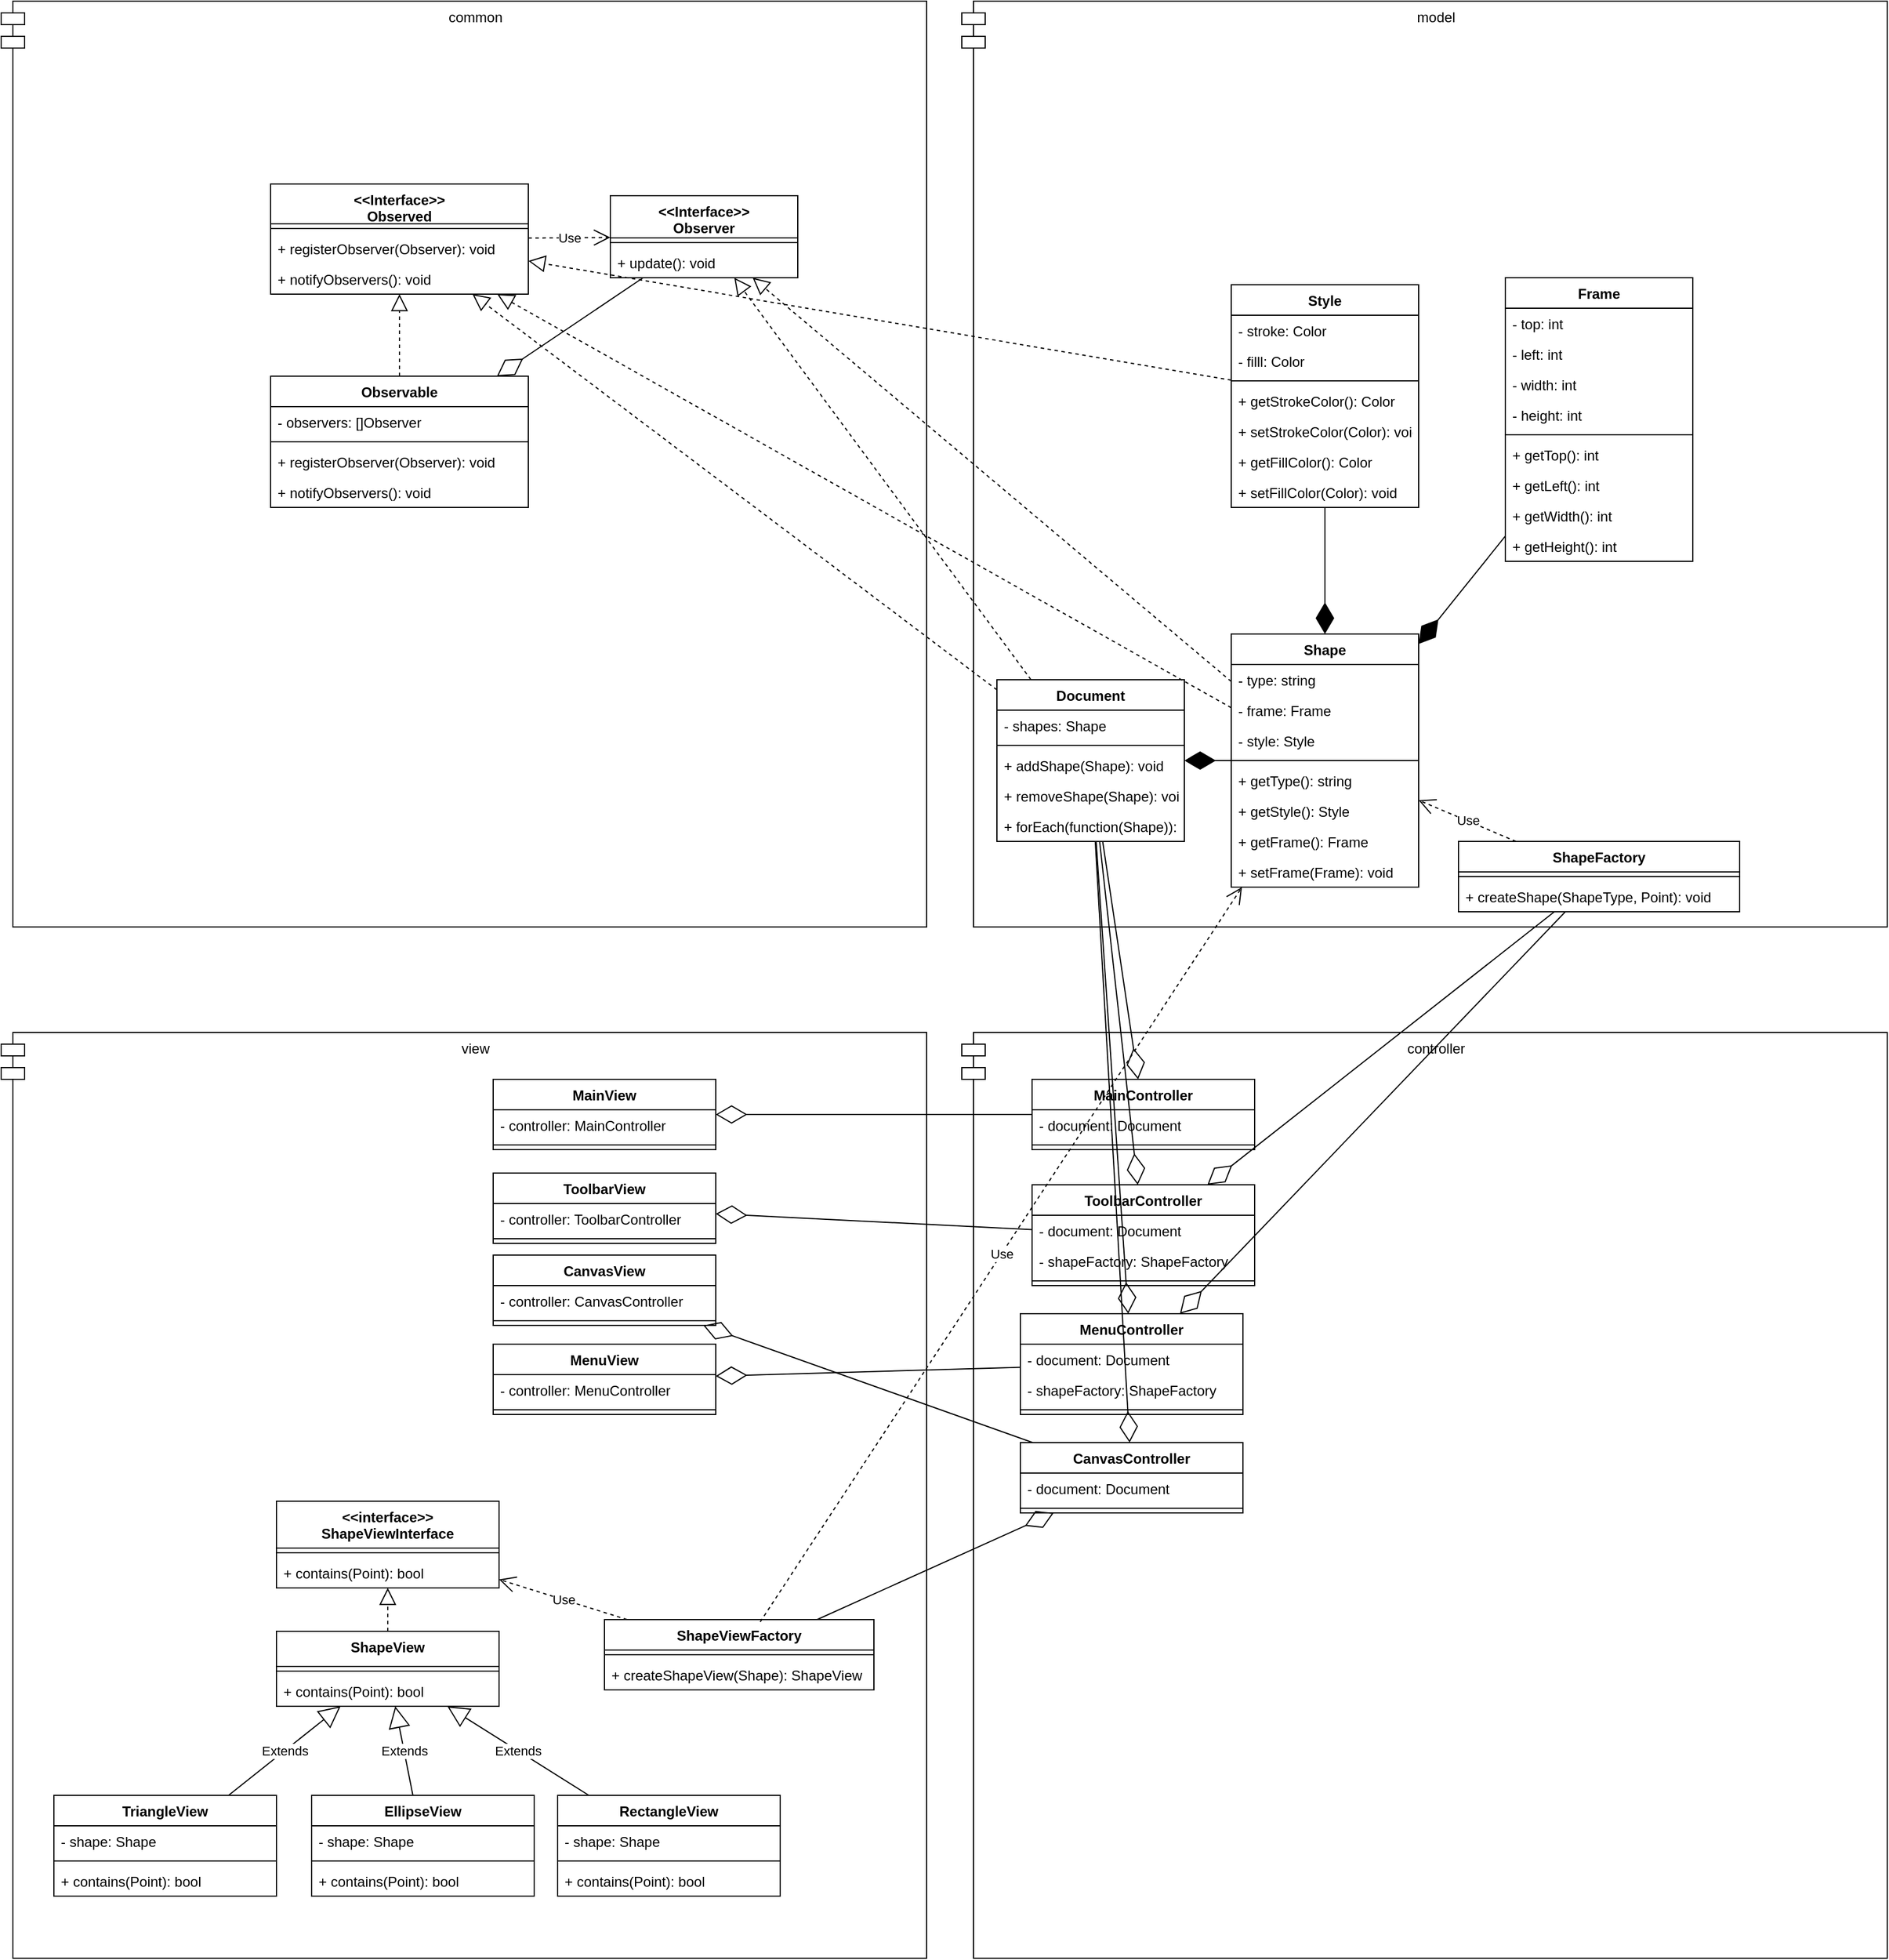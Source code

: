 <mxfile version="16.5.1" type="device"><diagram id="O7-wovjQf9xKfZ2AA1Rp" name="Страница 1"><mxGraphModel dx="3004" dy="878" grid="1" gridSize="10" guides="1" tooltips="1" connect="1" arrows="1" fold="1" page="1" pageScale="1" pageWidth="827" pageHeight="1169" math="0" shadow="0"><root><mxCell id="0"/><mxCell id="1" parent="0"/><mxCell id="0BSY4n6tcvAwz7LudE-v-22" value="model" style="shape=module;align=left;spacingLeft=20;align=center;verticalAlign=top;" parent="1" vertex="1"><mxGeometry x="-50" y="280" width="790" height="790" as="geometry"/></mxCell><mxCell id="fZl8QLLIMevxr5kfP0Hf-1" value="controller" style="shape=module;align=left;spacingLeft=20;align=center;verticalAlign=top;" parent="1" vertex="1"><mxGeometry x="-50" y="1160" width="790" height="790" as="geometry"/></mxCell><mxCell id="fZl8QLLIMevxr5kfP0Hf-2" value="view&#10;" style="shape=module;align=left;spacingLeft=20;align=center;verticalAlign=top;" parent="1" vertex="1"><mxGeometry x="-870" y="1160" width="790" height="790" as="geometry"/></mxCell><mxCell id="0BSY4n6tcvAwz7LudE-v-39" value="common" style="shape=module;align=left;spacingLeft=20;align=center;verticalAlign=top;" parent="1" vertex="1"><mxGeometry x="-870" y="280" width="790" height="790" as="geometry"/></mxCell><mxCell id="0BSY4n6tcvAwz7LudE-v-1" value="Document" style="swimlane;fontStyle=1;align=center;verticalAlign=top;childLayout=stackLayout;horizontal=1;startSize=26;horizontalStack=0;resizeParent=1;resizeParentMax=0;resizeLast=0;collapsible=1;marginBottom=0;" parent="1" vertex="1"><mxGeometry x="-20" y="859" width="160" height="138" as="geometry"><mxRectangle x="50" y="340" width="90" height="26" as="alternateBounds"/></mxGeometry></mxCell><mxCell id="0BSY4n6tcvAwz7LudE-v-2" value="- shapes: Shape" style="text;strokeColor=none;fillColor=none;align=left;verticalAlign=top;spacingLeft=4;spacingRight=4;overflow=hidden;rotatable=0;points=[[0,0.5],[1,0.5]];portConstraint=eastwest;" parent="0BSY4n6tcvAwz7LudE-v-1" vertex="1"><mxGeometry y="26" width="160" height="26" as="geometry"/></mxCell><mxCell id="0BSY4n6tcvAwz7LudE-v-3" value="" style="line;strokeWidth=1;fillColor=none;align=left;verticalAlign=middle;spacingTop=-1;spacingLeft=3;spacingRight=3;rotatable=0;labelPosition=right;points=[];portConstraint=eastwest;" parent="0BSY4n6tcvAwz7LudE-v-1" vertex="1"><mxGeometry y="52" width="160" height="8" as="geometry"/></mxCell><mxCell id="0BSY4n6tcvAwz7LudE-v-21" value="+ addShape(Shape): void" style="text;strokeColor=none;fillColor=none;align=left;verticalAlign=top;spacingLeft=4;spacingRight=4;overflow=hidden;rotatable=0;points=[[0,0.5],[1,0.5]];portConstraint=eastwest;" parent="0BSY4n6tcvAwz7LudE-v-1" vertex="1"><mxGeometry y="60" width="160" height="26" as="geometry"/></mxCell><mxCell id="0BSY4n6tcvAwz7LudE-v-38" value="+ removeShape(Shape): void" style="text;strokeColor=none;fillColor=none;align=left;verticalAlign=top;spacingLeft=4;spacingRight=4;overflow=hidden;rotatable=0;points=[[0,0.5],[1,0.5]];portConstraint=eastwest;" parent="0BSY4n6tcvAwz7LudE-v-1" vertex="1"><mxGeometry y="86" width="160" height="26" as="geometry"/></mxCell><mxCell id="0BSY4n6tcvAwz7LudE-v-4" value="+ forEach(function(Shape)): void" style="text;strokeColor=none;fillColor=none;align=left;verticalAlign=top;spacingLeft=4;spacingRight=4;overflow=hidden;rotatable=0;points=[[0,0.5],[1,0.5]];portConstraint=eastwest;" parent="0BSY4n6tcvAwz7LudE-v-1" vertex="1"><mxGeometry y="112" width="160" height="26" as="geometry"/></mxCell><mxCell id="0BSY4n6tcvAwz7LudE-v-5" value="Shape" style="swimlane;fontStyle=1;align=center;verticalAlign=top;childLayout=stackLayout;horizontal=1;startSize=26;horizontalStack=0;resizeParent=1;resizeParentMax=0;resizeLast=0;collapsible=1;marginBottom=0;" parent="1" vertex="1"><mxGeometry x="180" y="820" width="160" height="216" as="geometry"><mxRectangle x="50" y="530" width="70" height="26" as="alternateBounds"/></mxGeometry></mxCell><mxCell id="0BSY4n6tcvAwz7LudE-v-6" value="- type: string" style="text;strokeColor=none;fillColor=none;align=left;verticalAlign=top;spacingLeft=4;spacingRight=4;overflow=hidden;rotatable=0;points=[[0,0.5],[1,0.5]];portConstraint=eastwest;" parent="0BSY4n6tcvAwz7LudE-v-5" vertex="1"><mxGeometry y="26" width="160" height="26" as="geometry"/></mxCell><mxCell id="0BSY4n6tcvAwz7LudE-v-23" value="- frame: Frame" style="text;strokeColor=none;fillColor=none;align=left;verticalAlign=top;spacingLeft=4;spacingRight=4;overflow=hidden;rotatable=0;points=[[0,0.5],[1,0.5]];portConstraint=eastwest;" parent="0BSY4n6tcvAwz7LudE-v-5" vertex="1"><mxGeometry y="52" width="160" height="26" as="geometry"/></mxCell><mxCell id="0BSY4n6tcvAwz7LudE-v-24" value="- style: Style" style="text;strokeColor=none;fillColor=none;align=left;verticalAlign=top;spacingLeft=4;spacingRight=4;overflow=hidden;rotatable=0;points=[[0,0.5],[1,0.5]];portConstraint=eastwest;" parent="0BSY4n6tcvAwz7LudE-v-5" vertex="1"><mxGeometry y="78" width="160" height="26" as="geometry"/></mxCell><mxCell id="0BSY4n6tcvAwz7LudE-v-7" value="" style="line;strokeWidth=1;fillColor=none;align=left;verticalAlign=middle;spacingTop=-1;spacingLeft=3;spacingRight=3;rotatable=0;labelPosition=right;points=[];portConstraint=eastwest;" parent="0BSY4n6tcvAwz7LudE-v-5" vertex="1"><mxGeometry y="104" width="160" height="8" as="geometry"/></mxCell><mxCell id="0BSY4n6tcvAwz7LudE-v-27" value="+ getType(): string" style="text;strokeColor=none;fillColor=none;align=left;verticalAlign=top;spacingLeft=4;spacingRight=4;overflow=hidden;rotatable=0;points=[[0,0.5],[1,0.5]];portConstraint=eastwest;" parent="0BSY4n6tcvAwz7LudE-v-5" vertex="1"><mxGeometry y="112" width="160" height="26" as="geometry"/></mxCell><mxCell id="0BSY4n6tcvAwz7LudE-v-25" value="+ getStyle(): Style" style="text;strokeColor=none;fillColor=none;align=left;verticalAlign=top;spacingLeft=4;spacingRight=4;overflow=hidden;rotatable=0;points=[[0,0.5],[1,0.5]];portConstraint=eastwest;" parent="0BSY4n6tcvAwz7LudE-v-5" vertex="1"><mxGeometry y="138" width="160" height="26" as="geometry"/></mxCell><mxCell id="0BSY4n6tcvAwz7LudE-v-26" value="+ getFrame(): Frame" style="text;strokeColor=none;fillColor=none;align=left;verticalAlign=top;spacingLeft=4;spacingRight=4;overflow=hidden;rotatable=0;points=[[0,0.5],[1,0.5]];portConstraint=eastwest;" parent="0BSY4n6tcvAwz7LudE-v-5" vertex="1"><mxGeometry y="164" width="160" height="26" as="geometry"/></mxCell><mxCell id="0BSY4n6tcvAwz7LudE-v-8" value="+ setFrame(Frame): void" style="text;strokeColor=none;fillColor=none;align=left;verticalAlign=top;spacingLeft=4;spacingRight=4;overflow=hidden;rotatable=0;points=[[0,0.5],[1,0.5]];portConstraint=eastwest;" parent="0BSY4n6tcvAwz7LudE-v-5" vertex="1"><mxGeometry y="190" width="160" height="26" as="geometry"/></mxCell><mxCell id="0BSY4n6tcvAwz7LudE-v-9" value="Frame" style="swimlane;fontStyle=1;align=center;verticalAlign=top;childLayout=stackLayout;horizontal=1;startSize=26;horizontalStack=0;resizeParent=1;resizeParentMax=0;resizeLast=0;collapsible=1;marginBottom=0;" parent="1" vertex="1"><mxGeometry x="414" y="516" width="160" height="242" as="geometry"><mxRectangle x="50" y="810" width="70" height="26" as="alternateBounds"/></mxGeometry></mxCell><mxCell id="0BSY4n6tcvAwz7LudE-v-35" value="- top: int" style="text;strokeColor=none;fillColor=none;align=left;verticalAlign=top;spacingLeft=4;spacingRight=4;overflow=hidden;rotatable=0;points=[[0,0.5],[1,0.5]];portConstraint=eastwest;" parent="0BSY4n6tcvAwz7LudE-v-9" vertex="1"><mxGeometry y="26" width="160" height="26" as="geometry"/></mxCell><mxCell id="0BSY4n6tcvAwz7LudE-v-37" value="- left: int" style="text;strokeColor=none;fillColor=none;align=left;verticalAlign=top;spacingLeft=4;spacingRight=4;overflow=hidden;rotatable=0;points=[[0,0.5],[1,0.5]];portConstraint=eastwest;" parent="0BSY4n6tcvAwz7LudE-v-9" vertex="1"><mxGeometry y="52" width="160" height="26" as="geometry"/></mxCell><mxCell id="0BSY4n6tcvAwz7LudE-v-36" value="- width: int" style="text;strokeColor=none;fillColor=none;align=left;verticalAlign=top;spacingLeft=4;spacingRight=4;overflow=hidden;rotatable=0;points=[[0,0.5],[1,0.5]];portConstraint=eastwest;" parent="0BSY4n6tcvAwz7LudE-v-9" vertex="1"><mxGeometry y="78" width="160" height="26" as="geometry"/></mxCell><mxCell id="0BSY4n6tcvAwz7LudE-v-10" value="- height: int" style="text;strokeColor=none;fillColor=none;align=left;verticalAlign=top;spacingLeft=4;spacingRight=4;overflow=hidden;rotatable=0;points=[[0,0.5],[1,0.5]];portConstraint=eastwest;" parent="0BSY4n6tcvAwz7LudE-v-9" vertex="1"><mxGeometry y="104" width="160" height="26" as="geometry"/></mxCell><mxCell id="0BSY4n6tcvAwz7LudE-v-11" value="" style="line;strokeWidth=1;fillColor=none;align=left;verticalAlign=middle;spacingTop=-1;spacingLeft=3;spacingRight=3;rotatable=0;labelPosition=right;points=[];portConstraint=eastwest;" parent="0BSY4n6tcvAwz7LudE-v-9" vertex="1"><mxGeometry y="130" width="160" height="8" as="geometry"/></mxCell><mxCell id="0BSY4n6tcvAwz7LudE-v-12" value="+ getTop(): int" style="text;strokeColor=none;fillColor=none;align=left;verticalAlign=top;spacingLeft=4;spacingRight=4;overflow=hidden;rotatable=0;points=[[0,0.5],[1,0.5]];portConstraint=eastwest;" parent="0BSY4n6tcvAwz7LudE-v-9" vertex="1"><mxGeometry y="138" width="160" height="26" as="geometry"/></mxCell><mxCell id="0BSY4n6tcvAwz7LudE-v-32" value="+ getLeft(): int" style="text;strokeColor=none;fillColor=none;align=left;verticalAlign=top;spacingLeft=4;spacingRight=4;overflow=hidden;rotatable=0;points=[[0,0.5],[1,0.5]];portConstraint=eastwest;" parent="0BSY4n6tcvAwz7LudE-v-9" vertex="1"><mxGeometry y="164" width="160" height="26" as="geometry"/></mxCell><mxCell id="0BSY4n6tcvAwz7LudE-v-33" value="+ getWidth(): int" style="text;strokeColor=none;fillColor=none;align=left;verticalAlign=top;spacingLeft=4;spacingRight=4;overflow=hidden;rotatable=0;points=[[0,0.5],[1,0.5]];portConstraint=eastwest;" parent="0BSY4n6tcvAwz7LudE-v-9" vertex="1"><mxGeometry y="190" width="160" height="26" as="geometry"/></mxCell><mxCell id="0BSY4n6tcvAwz7LudE-v-34" value="+ getHeight(): int" style="text;strokeColor=none;fillColor=none;align=left;verticalAlign=top;spacingLeft=4;spacingRight=4;overflow=hidden;rotatable=0;points=[[0,0.5],[1,0.5]];portConstraint=eastwest;" parent="0BSY4n6tcvAwz7LudE-v-9" vertex="1"><mxGeometry y="216" width="160" height="26" as="geometry"/></mxCell><mxCell id="0BSY4n6tcvAwz7LudE-v-13" value="Style" style="swimlane;fontStyle=1;align=center;verticalAlign=top;childLayout=stackLayout;horizontal=1;startSize=26;horizontalStack=0;resizeParent=1;resizeParentMax=0;resizeLast=0;collapsible=1;marginBottom=0;" parent="1" vertex="1"><mxGeometry x="180" y="522" width="160" height="190" as="geometry"><mxRectangle x="220" y="810" width="60" height="26" as="alternateBounds"/></mxGeometry></mxCell><mxCell id="0BSY4n6tcvAwz7LudE-v-14" value="- stroke: Color" style="text;strokeColor=none;fillColor=none;align=left;verticalAlign=top;spacingLeft=4;spacingRight=4;overflow=hidden;rotatable=0;points=[[0,0.5],[1,0.5]];portConstraint=eastwest;" parent="0BSY4n6tcvAwz7LudE-v-13" vertex="1"><mxGeometry y="26" width="160" height="26" as="geometry"/></mxCell><mxCell id="0BSY4n6tcvAwz7LudE-v-31" value="- filll: Color" style="text;strokeColor=none;fillColor=none;align=left;verticalAlign=top;spacingLeft=4;spacingRight=4;overflow=hidden;rotatable=0;points=[[0,0.5],[1,0.5]];portConstraint=eastwest;" parent="0BSY4n6tcvAwz7LudE-v-13" vertex="1"><mxGeometry y="52" width="160" height="26" as="geometry"/></mxCell><mxCell id="0BSY4n6tcvAwz7LudE-v-15" value="" style="line;strokeWidth=1;fillColor=none;align=left;verticalAlign=middle;spacingTop=-1;spacingLeft=3;spacingRight=3;rotatable=0;labelPosition=right;points=[];portConstraint=eastwest;" parent="0BSY4n6tcvAwz7LudE-v-13" vertex="1"><mxGeometry y="78" width="160" height="8" as="geometry"/></mxCell><mxCell id="0BSY4n6tcvAwz7LudE-v-29" value="+ getStrokeColor(): Color" style="text;strokeColor=none;fillColor=none;align=left;verticalAlign=top;spacingLeft=4;spacingRight=4;overflow=hidden;rotatable=0;points=[[0,0.5],[1,0.5]];portConstraint=eastwest;" parent="0BSY4n6tcvAwz7LudE-v-13" vertex="1"><mxGeometry y="86" width="160" height="26" as="geometry"/></mxCell><mxCell id="0BSY4n6tcvAwz7LudE-v-28" value="+ setStrokeColor(Color): void" style="text;strokeColor=none;fillColor=none;align=left;verticalAlign=top;spacingLeft=4;spacingRight=4;overflow=hidden;rotatable=0;points=[[0,0.5],[1,0.5]];portConstraint=eastwest;" parent="0BSY4n6tcvAwz7LudE-v-13" vertex="1"><mxGeometry y="112" width="160" height="26" as="geometry"/></mxCell><mxCell id="0BSY4n6tcvAwz7LudE-v-30" value="+ getFillColor(): Color" style="text;strokeColor=none;fillColor=none;align=left;verticalAlign=top;spacingLeft=4;spacingRight=4;overflow=hidden;rotatable=0;points=[[0,0.5],[1,0.5]];portConstraint=eastwest;" parent="0BSY4n6tcvAwz7LudE-v-13" vertex="1"><mxGeometry y="138" width="160" height="26" as="geometry"/></mxCell><mxCell id="0BSY4n6tcvAwz7LudE-v-16" value="+ setFillColor(Color): void" style="text;strokeColor=none;fillColor=none;align=left;verticalAlign=top;spacingLeft=4;spacingRight=4;overflow=hidden;rotatable=0;points=[[0,0.5],[1,0.5]];portConstraint=eastwest;" parent="0BSY4n6tcvAwz7LudE-v-13" vertex="1"><mxGeometry y="164" width="160" height="26" as="geometry"/></mxCell><mxCell id="0BSY4n6tcvAwz7LudE-v-18" value="" style="endArrow=diamondThin;endFill=1;endSize=24;html=1;rounded=0;" parent="1" source="0BSY4n6tcvAwz7LudE-v-13" target="0BSY4n6tcvAwz7LudE-v-5" edge="1"><mxGeometry width="160" relative="1" as="geometry"><mxPoint x="320" y="770" as="sourcePoint"/><mxPoint x="480" y="770" as="targetPoint"/></mxGeometry></mxCell><mxCell id="0BSY4n6tcvAwz7LudE-v-19" value="" style="endArrow=diamondThin;endFill=1;endSize=24;html=1;rounded=0;" parent="1" source="0BSY4n6tcvAwz7LudE-v-9" target="0BSY4n6tcvAwz7LudE-v-5" edge="1"><mxGeometry width="160" relative="1" as="geometry"><mxPoint x="288.571" y="680" as="sourcePoint"/><mxPoint x="211.429" y="626" as="targetPoint"/></mxGeometry></mxCell><mxCell id="0BSY4n6tcvAwz7LudE-v-20" value="" style="endArrow=diamondThin;endFill=1;endSize=24;html=1;rounded=0;" parent="1" source="0BSY4n6tcvAwz7LudE-v-5" target="0BSY4n6tcvAwz7LudE-v-1" edge="1"><mxGeometry width="160" relative="1" as="geometry"><mxPoint x="150" y="680" as="sourcePoint"/><mxPoint x="150" y="626" as="targetPoint"/></mxGeometry></mxCell><mxCell id="0BSY4n6tcvAwz7LudE-v-40" value="&lt;&lt;Interface&gt;&gt;&#10;Observed" style="swimlane;fontStyle=1;align=center;verticalAlign=top;childLayout=stackLayout;horizontal=1;startSize=34;horizontalStack=0;resizeParent=1;resizeParentMax=0;resizeLast=0;collapsible=1;marginBottom=0;" parent="1" vertex="1"><mxGeometry x="-640" y="436" width="220" height="94" as="geometry"/></mxCell><mxCell id="0BSY4n6tcvAwz7LudE-v-42" value="" style="line;strokeWidth=1;fillColor=none;align=left;verticalAlign=middle;spacingTop=-1;spacingLeft=3;spacingRight=3;rotatable=0;labelPosition=right;points=[];portConstraint=eastwest;" parent="0BSY4n6tcvAwz7LudE-v-40" vertex="1"><mxGeometry y="34" width="220" height="8" as="geometry"/></mxCell><mxCell id="0BSY4n6tcvAwz7LudE-v-43" value="+ registerObserver(Observer): void" style="text;strokeColor=none;fillColor=none;align=left;verticalAlign=top;spacingLeft=4;spacingRight=4;overflow=hidden;rotatable=0;points=[[0,0.5],[1,0.5]];portConstraint=eastwest;" parent="0BSY4n6tcvAwz7LudE-v-40" vertex="1"><mxGeometry y="42" width="220" height="26" as="geometry"/></mxCell><mxCell id="0BSY4n6tcvAwz7LudE-v-52" value="+ notifyObservers(): void" style="text;strokeColor=none;fillColor=none;align=left;verticalAlign=top;spacingLeft=4;spacingRight=4;overflow=hidden;rotatable=0;points=[[0,0.5],[1,0.5]];portConstraint=eastwest;" parent="0BSY4n6tcvAwz7LudE-v-40" vertex="1"><mxGeometry y="68" width="220" height="26" as="geometry"/></mxCell><mxCell id="0BSY4n6tcvAwz7LudE-v-44" value="&lt;&lt;Interface&gt;&gt;&#10;Observer" style="swimlane;fontStyle=1;align=center;verticalAlign=top;childLayout=stackLayout;horizontal=1;startSize=36;horizontalStack=0;resizeParent=1;resizeParentMax=0;resizeLast=0;collapsible=1;marginBottom=0;" parent="1" vertex="1"><mxGeometry x="-350" y="446" width="160" height="70" as="geometry"/></mxCell><mxCell id="0BSY4n6tcvAwz7LudE-v-46" value="" style="line;strokeWidth=1;fillColor=none;align=left;verticalAlign=middle;spacingTop=-1;spacingLeft=3;spacingRight=3;rotatable=0;labelPosition=right;points=[];portConstraint=eastwest;" parent="0BSY4n6tcvAwz7LudE-v-44" vertex="1"><mxGeometry y="36" width="160" height="8" as="geometry"/></mxCell><mxCell id="0BSY4n6tcvAwz7LudE-v-47" value="+ update(): void" style="text;strokeColor=none;fillColor=none;align=left;verticalAlign=top;spacingLeft=4;spacingRight=4;overflow=hidden;rotatable=0;points=[[0,0.5],[1,0.5]];portConstraint=eastwest;" parent="0BSY4n6tcvAwz7LudE-v-44" vertex="1"><mxGeometry y="44" width="160" height="26" as="geometry"/></mxCell><mxCell id="0BSY4n6tcvAwz7LudE-v-48" value="Observable" style="swimlane;fontStyle=1;align=center;verticalAlign=top;childLayout=stackLayout;horizontal=1;startSize=26;horizontalStack=0;resizeParent=1;resizeParentMax=0;resizeLast=0;collapsible=1;marginBottom=0;" parent="1" vertex="1"><mxGeometry x="-640" y="600" width="220" height="112" as="geometry"/></mxCell><mxCell id="0BSY4n6tcvAwz7LudE-v-49" value="- observers: []Observer" style="text;strokeColor=none;fillColor=none;align=left;verticalAlign=top;spacingLeft=4;spacingRight=4;overflow=hidden;rotatable=0;points=[[0,0.5],[1,0.5]];portConstraint=eastwest;" parent="0BSY4n6tcvAwz7LudE-v-48" vertex="1"><mxGeometry y="26" width="220" height="26" as="geometry"/></mxCell><mxCell id="0BSY4n6tcvAwz7LudE-v-50" value="" style="line;strokeWidth=1;fillColor=none;align=left;verticalAlign=middle;spacingTop=-1;spacingLeft=3;spacingRight=3;rotatable=0;labelPosition=right;points=[];portConstraint=eastwest;" parent="0BSY4n6tcvAwz7LudE-v-48" vertex="1"><mxGeometry y="52" width="220" height="8" as="geometry"/></mxCell><mxCell id="0BSY4n6tcvAwz7LudE-v-59" value="+ registerObserver(Observer): void" style="text;strokeColor=none;fillColor=none;align=left;verticalAlign=top;spacingLeft=4;spacingRight=4;overflow=hidden;rotatable=0;points=[[0,0.5],[1,0.5]];portConstraint=eastwest;" parent="0BSY4n6tcvAwz7LudE-v-48" vertex="1"><mxGeometry y="60" width="220" height="26" as="geometry"/></mxCell><mxCell id="0BSY4n6tcvAwz7LudE-v-60" value="+ notifyObservers(): void" style="text;strokeColor=none;fillColor=none;align=left;verticalAlign=top;spacingLeft=4;spacingRight=4;overflow=hidden;rotatable=0;points=[[0,0.5],[1,0.5]];portConstraint=eastwest;" parent="0BSY4n6tcvAwz7LudE-v-48" vertex="1"><mxGeometry y="86" width="220" height="26" as="geometry"/></mxCell><mxCell id="0BSY4n6tcvAwz7LudE-v-56" value="" style="endArrow=block;dashed=1;endFill=0;endSize=12;html=1;rounded=0;" parent="1" source="0BSY4n6tcvAwz7LudE-v-48" target="0BSY4n6tcvAwz7LudE-v-40" edge="1"><mxGeometry width="160" relative="1" as="geometry"><mxPoint x="-440" y="640" as="sourcePoint"/><mxPoint x="-280" y="640" as="targetPoint"/></mxGeometry></mxCell><mxCell id="0BSY4n6tcvAwz7LudE-v-57" value="" style="endArrow=diamondThin;endFill=0;endSize=24;html=1;rounded=0;" parent="1" source="0BSY4n6tcvAwz7LudE-v-44" target="0BSY4n6tcvAwz7LudE-v-48" edge="1"><mxGeometry width="160" relative="1" as="geometry"><mxPoint x="-340" y="494.84" as="sourcePoint"/><mxPoint x="-400" y="497.72" as="targetPoint"/></mxGeometry></mxCell><mxCell id="0BSY4n6tcvAwz7LudE-v-58" value="Use" style="endArrow=open;endSize=12;dashed=1;html=1;rounded=0;" parent="1" source="0BSY4n6tcvAwz7LudE-v-40" target="0BSY4n6tcvAwz7LudE-v-44" edge="1"><mxGeometry width="160" relative="1" as="geometry"><mxPoint x="-440" y="640" as="sourcePoint"/><mxPoint x="-280" y="640" as="targetPoint"/></mxGeometry></mxCell><mxCell id="0BSY4n6tcvAwz7LudE-v-61" value="ShapeFactory" style="swimlane;fontStyle=1;align=center;verticalAlign=top;childLayout=stackLayout;horizontal=1;startSize=26;horizontalStack=0;resizeParent=1;resizeParentMax=0;resizeLast=0;collapsible=1;marginBottom=0;" parent="1" vertex="1"><mxGeometry x="374" y="997" width="240" height="60" as="geometry"><mxRectangle x="50" y="340" width="90" height="26" as="alternateBounds"/></mxGeometry></mxCell><mxCell id="0BSY4n6tcvAwz7LudE-v-63" value="" style="line;strokeWidth=1;fillColor=none;align=left;verticalAlign=middle;spacingTop=-1;spacingLeft=3;spacingRight=3;rotatable=0;labelPosition=right;points=[];portConstraint=eastwest;" parent="0BSY4n6tcvAwz7LudE-v-61" vertex="1"><mxGeometry y="26" width="240" height="8" as="geometry"/></mxCell><mxCell id="0BSY4n6tcvAwz7LudE-v-64" value="+ createShape(ShapeType, Point): void" style="text;strokeColor=none;fillColor=none;align=left;verticalAlign=top;spacingLeft=4;spacingRight=4;overflow=hidden;rotatable=0;points=[[0,0.5],[1,0.5]];portConstraint=eastwest;" parent="0BSY4n6tcvAwz7LudE-v-61" vertex="1"><mxGeometry y="34" width="240" height="26" as="geometry"/></mxCell><mxCell id="0BSY4n6tcvAwz7LudE-v-67" value="Use" style="endArrow=open;endSize=12;dashed=1;html=1;rounded=0;" parent="1" source="0BSY4n6tcvAwz7LudE-v-61" target="0BSY4n6tcvAwz7LudE-v-5" edge="1"><mxGeometry width="160" relative="1" as="geometry"><mxPoint x="160" y="590" as="sourcePoint"/><mxPoint x="320" y="590" as="targetPoint"/></mxGeometry></mxCell><mxCell id="0BSY4n6tcvAwz7LudE-v-68" value="" style="endArrow=block;dashed=1;endFill=0;endSize=12;html=1;rounded=0;" parent="1" source="0BSY4n6tcvAwz7LudE-v-5" target="0BSY4n6tcvAwz7LudE-v-44" edge="1"><mxGeometry width="160" relative="1" as="geometry"><mxPoint x="-200" y="670" as="sourcePoint"/><mxPoint x="-40" y="670" as="targetPoint"/></mxGeometry></mxCell><mxCell id="0BSY4n6tcvAwz7LudE-v-69" value="" style="endArrow=block;dashed=1;endFill=0;endSize=12;html=1;rounded=0;" parent="1" source="0BSY4n6tcvAwz7LudE-v-5" target="0BSY4n6tcvAwz7LudE-v-40" edge="1"><mxGeometry width="160" relative="1" as="geometry"><mxPoint x="60" y="616.6" as="sourcePoint"/><mxPoint x="-180" y="522.4" as="targetPoint"/></mxGeometry></mxCell><mxCell id="0BSY4n6tcvAwz7LudE-v-70" value="" style="endArrow=block;dashed=1;endFill=0;endSize=12;html=1;rounded=0;" parent="1" source="0BSY4n6tcvAwz7LudE-v-13" target="0BSY4n6tcvAwz7LudE-v-40" edge="1"><mxGeometry width="160" relative="1" as="geometry"><mxPoint x="60" y="629.212" as="sourcePoint"/><mxPoint x="-410" y="518.833" as="targetPoint"/></mxGeometry></mxCell><mxCell id="0BSY4n6tcvAwz7LudE-v-71" value="" style="endArrow=block;dashed=1;endFill=0;endSize=12;html=1;rounded=0;" parent="1" source="0BSY4n6tcvAwz7LudE-v-1" target="0BSY4n6tcvAwz7LudE-v-40" edge="1"><mxGeometry width="160" relative="1" as="geometry"><mxPoint x="230" y="874.325" as="sourcePoint"/><mxPoint x="-427.559" y="540" as="targetPoint"/></mxGeometry></mxCell><mxCell id="0BSY4n6tcvAwz7LudE-v-72" value="" style="endArrow=block;dashed=1;endFill=0;endSize=12;html=1;rounded=0;" parent="1" source="0BSY4n6tcvAwz7LudE-v-1" target="0BSY4n6tcvAwz7LudE-v-44" edge="1"><mxGeometry width="160" relative="1" as="geometry"><mxPoint x="60" y="427.97" as="sourcePoint"/><mxPoint x="-410" y="480.667" as="targetPoint"/></mxGeometry></mxCell><mxCell id="A1-ACG9a8nlDAxVTZ2lJ-7" value="MainView" style="swimlane;fontStyle=1;align=center;verticalAlign=top;childLayout=stackLayout;horizontal=1;startSize=26;horizontalStack=0;resizeParent=1;resizeParentMax=0;resizeLast=0;collapsible=1;marginBottom=0;" vertex="1" parent="1"><mxGeometry x="-450" y="1200" width="190" height="60" as="geometry"/></mxCell><mxCell id="A1-ACG9a8nlDAxVTZ2lJ-8" value="- controller: MainController" style="text;strokeColor=none;fillColor=none;align=left;verticalAlign=top;spacingLeft=4;spacingRight=4;overflow=hidden;rotatable=0;points=[[0,0.5],[1,0.5]];portConstraint=eastwest;" vertex="1" parent="A1-ACG9a8nlDAxVTZ2lJ-7"><mxGeometry y="26" width="190" height="26" as="geometry"/></mxCell><mxCell id="A1-ACG9a8nlDAxVTZ2lJ-9" value="" style="line;strokeWidth=1;fillColor=none;align=left;verticalAlign=middle;spacingTop=-1;spacingLeft=3;spacingRight=3;rotatable=0;labelPosition=right;points=[];portConstraint=eastwest;" vertex="1" parent="A1-ACG9a8nlDAxVTZ2lJ-7"><mxGeometry y="52" width="190" height="8" as="geometry"/></mxCell><mxCell id="A1-ACG9a8nlDAxVTZ2lJ-11" value="CanvasView" style="swimlane;fontStyle=1;align=center;verticalAlign=top;childLayout=stackLayout;horizontal=1;startSize=26;horizontalStack=0;resizeParent=1;resizeParentMax=0;resizeLast=0;collapsible=1;marginBottom=0;" vertex="1" parent="1"><mxGeometry x="-450" y="1350" width="190" height="60" as="geometry"/></mxCell><mxCell id="A1-ACG9a8nlDAxVTZ2lJ-12" value="- controller: CanvasController" style="text;strokeColor=none;fillColor=none;align=left;verticalAlign=top;spacingLeft=4;spacingRight=4;overflow=hidden;rotatable=0;points=[[0,0.5],[1,0.5]];portConstraint=eastwest;" vertex="1" parent="A1-ACG9a8nlDAxVTZ2lJ-11"><mxGeometry y="26" width="190" height="26" as="geometry"/></mxCell><mxCell id="A1-ACG9a8nlDAxVTZ2lJ-13" value="" style="line;strokeWidth=1;fillColor=none;align=left;verticalAlign=middle;spacingTop=-1;spacingLeft=3;spacingRight=3;rotatable=0;labelPosition=right;points=[];portConstraint=eastwest;" vertex="1" parent="A1-ACG9a8nlDAxVTZ2lJ-11"><mxGeometry y="52" width="190" height="8" as="geometry"/></mxCell><mxCell id="A1-ACG9a8nlDAxVTZ2lJ-14" value="ToolbarView" style="swimlane;fontStyle=1;align=center;verticalAlign=top;childLayout=stackLayout;horizontal=1;startSize=26;horizontalStack=0;resizeParent=1;resizeParentMax=0;resizeLast=0;collapsible=1;marginBottom=0;" vertex="1" parent="1"><mxGeometry x="-450" y="1280" width="190" height="60" as="geometry"/></mxCell><mxCell id="A1-ACG9a8nlDAxVTZ2lJ-15" value="- controller: ToolbarController" style="text;strokeColor=none;fillColor=none;align=left;verticalAlign=top;spacingLeft=4;spacingRight=4;overflow=hidden;rotatable=0;points=[[0,0.5],[1,0.5]];portConstraint=eastwest;" vertex="1" parent="A1-ACG9a8nlDAxVTZ2lJ-14"><mxGeometry y="26" width="190" height="26" as="geometry"/></mxCell><mxCell id="A1-ACG9a8nlDAxVTZ2lJ-16" value="" style="line;strokeWidth=1;fillColor=none;align=left;verticalAlign=middle;spacingTop=-1;spacingLeft=3;spacingRight=3;rotatable=0;labelPosition=right;points=[];portConstraint=eastwest;" vertex="1" parent="A1-ACG9a8nlDAxVTZ2lJ-14"><mxGeometry y="52" width="190" height="8" as="geometry"/></mxCell><mxCell id="A1-ACG9a8nlDAxVTZ2lJ-17" value="MenuView" style="swimlane;fontStyle=1;align=center;verticalAlign=top;childLayout=stackLayout;horizontal=1;startSize=26;horizontalStack=0;resizeParent=1;resizeParentMax=0;resizeLast=0;collapsible=1;marginBottom=0;" vertex="1" parent="1"><mxGeometry x="-450" y="1426" width="190" height="60" as="geometry"/></mxCell><mxCell id="A1-ACG9a8nlDAxVTZ2lJ-18" value="- controller: MenuController" style="text;strokeColor=none;fillColor=none;align=left;verticalAlign=top;spacingLeft=4;spacingRight=4;overflow=hidden;rotatable=0;points=[[0,0.5],[1,0.5]];portConstraint=eastwest;" vertex="1" parent="A1-ACG9a8nlDAxVTZ2lJ-17"><mxGeometry y="26" width="190" height="26" as="geometry"/></mxCell><mxCell id="A1-ACG9a8nlDAxVTZ2lJ-19" value="" style="line;strokeWidth=1;fillColor=none;align=left;verticalAlign=middle;spacingTop=-1;spacingLeft=3;spacingRight=3;rotatable=0;labelPosition=right;points=[];portConstraint=eastwest;" vertex="1" parent="A1-ACG9a8nlDAxVTZ2lJ-17"><mxGeometry y="52" width="190" height="8" as="geometry"/></mxCell><mxCell id="A1-ACG9a8nlDAxVTZ2lJ-20" value="MainController" style="swimlane;fontStyle=1;align=center;verticalAlign=top;childLayout=stackLayout;horizontal=1;startSize=26;horizontalStack=0;resizeParent=1;resizeParentMax=0;resizeLast=0;collapsible=1;marginBottom=0;" vertex="1" parent="1"><mxGeometry x="10" y="1200" width="190" height="60" as="geometry"/></mxCell><mxCell id="A1-ACG9a8nlDAxVTZ2lJ-21" value="- document: Document" style="text;strokeColor=none;fillColor=none;align=left;verticalAlign=top;spacingLeft=4;spacingRight=4;overflow=hidden;rotatable=0;points=[[0,0.5],[1,0.5]];portConstraint=eastwest;" vertex="1" parent="A1-ACG9a8nlDAxVTZ2lJ-20"><mxGeometry y="26" width="190" height="26" as="geometry"/></mxCell><mxCell id="A1-ACG9a8nlDAxVTZ2lJ-22" value="" style="line;strokeWidth=1;fillColor=none;align=left;verticalAlign=middle;spacingTop=-1;spacingLeft=3;spacingRight=3;rotatable=0;labelPosition=right;points=[];portConstraint=eastwest;" vertex="1" parent="A1-ACG9a8nlDAxVTZ2lJ-20"><mxGeometry y="52" width="190" height="8" as="geometry"/></mxCell><mxCell id="A1-ACG9a8nlDAxVTZ2lJ-23" value="CanvasController" style="swimlane;fontStyle=1;align=center;verticalAlign=top;childLayout=stackLayout;horizontal=1;startSize=26;horizontalStack=0;resizeParent=1;resizeParentMax=0;resizeLast=0;collapsible=1;marginBottom=0;" vertex="1" parent="1"><mxGeometry y="1510" width="190" height="60" as="geometry"/></mxCell><mxCell id="A1-ACG9a8nlDAxVTZ2lJ-24" value="- document: Document" style="text;strokeColor=none;fillColor=none;align=left;verticalAlign=top;spacingLeft=4;spacingRight=4;overflow=hidden;rotatable=0;points=[[0,0.5],[1,0.5]];portConstraint=eastwest;" vertex="1" parent="A1-ACG9a8nlDAxVTZ2lJ-23"><mxGeometry y="26" width="190" height="26" as="geometry"/></mxCell><mxCell id="A1-ACG9a8nlDAxVTZ2lJ-25" value="" style="line;strokeWidth=1;fillColor=none;align=left;verticalAlign=middle;spacingTop=-1;spacingLeft=3;spacingRight=3;rotatable=0;labelPosition=right;points=[];portConstraint=eastwest;" vertex="1" parent="A1-ACG9a8nlDAxVTZ2lJ-23"><mxGeometry y="52" width="190" height="8" as="geometry"/></mxCell><mxCell id="A1-ACG9a8nlDAxVTZ2lJ-26" value="ToolbarController" style="swimlane;fontStyle=1;align=center;verticalAlign=top;childLayout=stackLayout;horizontal=1;startSize=26;horizontalStack=0;resizeParent=1;resizeParentMax=0;resizeLast=0;collapsible=1;marginBottom=0;" vertex="1" parent="1"><mxGeometry x="10" y="1290" width="190" height="86" as="geometry"/></mxCell><mxCell id="A1-ACG9a8nlDAxVTZ2lJ-27" value="- document: Document" style="text;strokeColor=none;fillColor=none;align=left;verticalAlign=top;spacingLeft=4;spacingRight=4;overflow=hidden;rotatable=0;points=[[0,0.5],[1,0.5]];portConstraint=eastwest;" vertex="1" parent="A1-ACG9a8nlDAxVTZ2lJ-26"><mxGeometry y="26" width="190" height="26" as="geometry"/></mxCell><mxCell id="A1-ACG9a8nlDAxVTZ2lJ-68" value="- shapeFactory: ShapeFactory" style="text;strokeColor=none;fillColor=none;align=left;verticalAlign=top;spacingLeft=4;spacingRight=4;overflow=hidden;rotatable=0;points=[[0,0.5],[1,0.5]];portConstraint=eastwest;" vertex="1" parent="A1-ACG9a8nlDAxVTZ2lJ-26"><mxGeometry y="52" width="190" height="26" as="geometry"/></mxCell><mxCell id="A1-ACG9a8nlDAxVTZ2lJ-28" value="" style="line;strokeWidth=1;fillColor=none;align=left;verticalAlign=middle;spacingTop=-1;spacingLeft=3;spacingRight=3;rotatable=0;labelPosition=right;points=[];portConstraint=eastwest;" vertex="1" parent="A1-ACG9a8nlDAxVTZ2lJ-26"><mxGeometry y="78" width="190" height="8" as="geometry"/></mxCell><mxCell id="A1-ACG9a8nlDAxVTZ2lJ-29" value="MenuController" style="swimlane;fontStyle=1;align=center;verticalAlign=top;childLayout=stackLayout;horizontal=1;startSize=26;horizontalStack=0;resizeParent=1;resizeParentMax=0;resizeLast=0;collapsible=1;marginBottom=0;" vertex="1" parent="1"><mxGeometry y="1400" width="190" height="86" as="geometry"/></mxCell><mxCell id="A1-ACG9a8nlDAxVTZ2lJ-30" value="- document: Document" style="text;strokeColor=none;fillColor=none;align=left;verticalAlign=top;spacingLeft=4;spacingRight=4;overflow=hidden;rotatable=0;points=[[0,0.5],[1,0.5]];portConstraint=eastwest;" vertex="1" parent="A1-ACG9a8nlDAxVTZ2lJ-29"><mxGeometry y="26" width="190" height="26" as="geometry"/></mxCell><mxCell id="A1-ACG9a8nlDAxVTZ2lJ-69" value="- shapeFactory: ShapeFactory" style="text;strokeColor=none;fillColor=none;align=left;verticalAlign=top;spacingLeft=4;spacingRight=4;overflow=hidden;rotatable=0;points=[[0,0.5],[1,0.5]];portConstraint=eastwest;" vertex="1" parent="A1-ACG9a8nlDAxVTZ2lJ-29"><mxGeometry y="52" width="190" height="26" as="geometry"/></mxCell><mxCell id="A1-ACG9a8nlDAxVTZ2lJ-31" value="" style="line;strokeWidth=1;fillColor=none;align=left;verticalAlign=middle;spacingTop=-1;spacingLeft=3;spacingRight=3;rotatable=0;labelPosition=right;points=[];portConstraint=eastwest;" vertex="1" parent="A1-ACG9a8nlDAxVTZ2lJ-29"><mxGeometry y="78" width="190" height="8" as="geometry"/></mxCell><mxCell id="A1-ACG9a8nlDAxVTZ2lJ-32" value="ShapeView" style="swimlane;fontStyle=1;align=center;verticalAlign=top;childLayout=stackLayout;horizontal=1;startSize=30;horizontalStack=0;resizeParent=1;resizeParentMax=0;resizeLast=0;collapsible=1;marginBottom=0;" vertex="1" parent="1"><mxGeometry x="-635" y="1671" width="190" height="64" as="geometry"/></mxCell><mxCell id="A1-ACG9a8nlDAxVTZ2lJ-34" value="" style="line;strokeWidth=1;fillColor=none;align=left;verticalAlign=middle;spacingTop=-1;spacingLeft=3;spacingRight=3;rotatable=0;labelPosition=right;points=[];portConstraint=eastwest;" vertex="1" parent="A1-ACG9a8nlDAxVTZ2lJ-32"><mxGeometry y="30" width="190" height="8" as="geometry"/></mxCell><mxCell id="A1-ACG9a8nlDAxVTZ2lJ-33" value="+ contains(Point): bool" style="text;strokeColor=none;fillColor=none;align=left;verticalAlign=top;spacingLeft=4;spacingRight=4;overflow=hidden;rotatable=0;points=[[0,0.5],[1,0.5]];portConstraint=eastwest;" vertex="1" parent="A1-ACG9a8nlDAxVTZ2lJ-32"><mxGeometry y="38" width="190" height="26" as="geometry"/></mxCell><mxCell id="A1-ACG9a8nlDAxVTZ2lJ-35" value="TriangleView" style="swimlane;fontStyle=1;align=center;verticalAlign=top;childLayout=stackLayout;horizontal=1;startSize=26;horizontalStack=0;resizeParent=1;resizeParentMax=0;resizeLast=0;collapsible=1;marginBottom=0;" vertex="1" parent="1"><mxGeometry x="-825" y="1811" width="190" height="86" as="geometry"/></mxCell><mxCell id="A1-ACG9a8nlDAxVTZ2lJ-36" value="- shape: Shape" style="text;strokeColor=none;fillColor=none;align=left;verticalAlign=top;spacingLeft=4;spacingRight=4;overflow=hidden;rotatable=0;points=[[0,0.5],[1,0.5]];portConstraint=eastwest;" vertex="1" parent="A1-ACG9a8nlDAxVTZ2lJ-35"><mxGeometry y="26" width="190" height="26" as="geometry"/></mxCell><mxCell id="A1-ACG9a8nlDAxVTZ2lJ-37" value="" style="line;strokeWidth=1;fillColor=none;align=left;verticalAlign=middle;spacingTop=-1;spacingLeft=3;spacingRight=3;rotatable=0;labelPosition=right;points=[];portConstraint=eastwest;" vertex="1" parent="A1-ACG9a8nlDAxVTZ2lJ-35"><mxGeometry y="52" width="190" height="8" as="geometry"/></mxCell><mxCell id="A1-ACG9a8nlDAxVTZ2lJ-38" value="+ contains(Point): bool" style="text;strokeColor=none;fillColor=none;align=left;verticalAlign=top;spacingLeft=4;spacingRight=4;overflow=hidden;rotatable=0;points=[[0,0.5],[1,0.5]];portConstraint=eastwest;" vertex="1" parent="A1-ACG9a8nlDAxVTZ2lJ-35"><mxGeometry y="60" width="190" height="26" as="geometry"/></mxCell><mxCell id="A1-ACG9a8nlDAxVTZ2lJ-39" value="EllipseView" style="swimlane;fontStyle=1;align=center;verticalAlign=top;childLayout=stackLayout;horizontal=1;startSize=26;horizontalStack=0;resizeParent=1;resizeParentMax=0;resizeLast=0;collapsible=1;marginBottom=0;" vertex="1" parent="1"><mxGeometry x="-605" y="1811" width="190" height="86" as="geometry"/></mxCell><mxCell id="A1-ACG9a8nlDAxVTZ2lJ-40" value="- shape: Shape" style="text;strokeColor=none;fillColor=none;align=left;verticalAlign=top;spacingLeft=4;spacingRight=4;overflow=hidden;rotatable=0;points=[[0,0.5],[1,0.5]];portConstraint=eastwest;" vertex="1" parent="A1-ACG9a8nlDAxVTZ2lJ-39"><mxGeometry y="26" width="190" height="26" as="geometry"/></mxCell><mxCell id="A1-ACG9a8nlDAxVTZ2lJ-41" value="" style="line;strokeWidth=1;fillColor=none;align=left;verticalAlign=middle;spacingTop=-1;spacingLeft=3;spacingRight=3;rotatable=0;labelPosition=right;points=[];portConstraint=eastwest;" vertex="1" parent="A1-ACG9a8nlDAxVTZ2lJ-39"><mxGeometry y="52" width="190" height="8" as="geometry"/></mxCell><mxCell id="A1-ACG9a8nlDAxVTZ2lJ-42" value="+ contains(Point): bool" style="text;strokeColor=none;fillColor=none;align=left;verticalAlign=top;spacingLeft=4;spacingRight=4;overflow=hidden;rotatable=0;points=[[0,0.5],[1,0.5]];portConstraint=eastwest;" vertex="1" parent="A1-ACG9a8nlDAxVTZ2lJ-39"><mxGeometry y="60" width="190" height="26" as="geometry"/></mxCell><mxCell id="A1-ACG9a8nlDAxVTZ2lJ-43" value="RectangleView" style="swimlane;fontStyle=1;align=center;verticalAlign=top;childLayout=stackLayout;horizontal=1;startSize=26;horizontalStack=0;resizeParent=1;resizeParentMax=0;resizeLast=0;collapsible=1;marginBottom=0;" vertex="1" parent="1"><mxGeometry x="-395" y="1811" width="190" height="86" as="geometry"/></mxCell><mxCell id="A1-ACG9a8nlDAxVTZ2lJ-44" value="- shape: Shape" style="text;strokeColor=none;fillColor=none;align=left;verticalAlign=top;spacingLeft=4;spacingRight=4;overflow=hidden;rotatable=0;points=[[0,0.5],[1,0.5]];portConstraint=eastwest;" vertex="1" parent="A1-ACG9a8nlDAxVTZ2lJ-43"><mxGeometry y="26" width="190" height="26" as="geometry"/></mxCell><mxCell id="A1-ACG9a8nlDAxVTZ2lJ-45" value="" style="line;strokeWidth=1;fillColor=none;align=left;verticalAlign=middle;spacingTop=-1;spacingLeft=3;spacingRight=3;rotatable=0;labelPosition=right;points=[];portConstraint=eastwest;" vertex="1" parent="A1-ACG9a8nlDAxVTZ2lJ-43"><mxGeometry y="52" width="190" height="8" as="geometry"/></mxCell><mxCell id="A1-ACG9a8nlDAxVTZ2lJ-46" value="+ contains(Point): bool" style="text;strokeColor=none;fillColor=none;align=left;verticalAlign=top;spacingLeft=4;spacingRight=4;overflow=hidden;rotatable=0;points=[[0,0.5],[1,0.5]];portConstraint=eastwest;" vertex="1" parent="A1-ACG9a8nlDAxVTZ2lJ-43"><mxGeometry y="60" width="190" height="26" as="geometry"/></mxCell><mxCell id="A1-ACG9a8nlDAxVTZ2lJ-50" value="ShapeViewFactory" style="swimlane;fontStyle=1;align=center;verticalAlign=top;childLayout=stackLayout;horizontal=1;startSize=26;horizontalStack=0;resizeParent=1;resizeParentMax=0;resizeLast=0;collapsible=1;marginBottom=0;" vertex="1" parent="1"><mxGeometry x="-355" y="1661" width="230" height="60" as="geometry"/></mxCell><mxCell id="A1-ACG9a8nlDAxVTZ2lJ-52" value="" style="line;strokeWidth=1;fillColor=none;align=left;verticalAlign=middle;spacingTop=-1;spacingLeft=3;spacingRight=3;rotatable=0;labelPosition=right;points=[];portConstraint=eastwest;" vertex="1" parent="A1-ACG9a8nlDAxVTZ2lJ-50"><mxGeometry y="26" width="230" height="8" as="geometry"/></mxCell><mxCell id="A1-ACG9a8nlDAxVTZ2lJ-53" value="+ createShapeView(Shape): ShapeView" style="text;strokeColor=none;fillColor=none;align=left;verticalAlign=top;spacingLeft=4;spacingRight=4;overflow=hidden;rotatable=0;points=[[0,0.5],[1,0.5]];portConstraint=eastwest;" vertex="1" parent="A1-ACG9a8nlDAxVTZ2lJ-50"><mxGeometry y="34" width="230" height="26" as="geometry"/></mxCell><mxCell id="A1-ACG9a8nlDAxVTZ2lJ-54" value="Use" style="endArrow=open;endSize=12;dashed=1;html=1;rounded=0;" edge="1" parent="1" source="A1-ACG9a8nlDAxVTZ2lJ-50" target="A1-ACG9a8nlDAxVTZ2lJ-72"><mxGeometry width="160" relative="1" as="geometry"><mxPoint x="-365" y="1621" as="sourcePoint"/><mxPoint x="-445" y="1634.283" as="targetPoint"/></mxGeometry></mxCell><mxCell id="A1-ACG9a8nlDAxVTZ2lJ-55" value="Use" style="endArrow=open;endSize=12;dashed=1;html=1;rounded=0;exitX=0.578;exitY=0.033;exitDx=0;exitDy=0;exitPerimeter=0;" edge="1" parent="1" source="A1-ACG9a8nlDAxVTZ2lJ-50" target="0BSY4n6tcvAwz7LudE-v-5"><mxGeometry width="160" relative="1" as="geometry"><mxPoint x="-350" y="1642.981" as="sourcePoint"/><mxPoint x="-50" y="1080" as="targetPoint"/></mxGeometry></mxCell><mxCell id="A1-ACG9a8nlDAxVTZ2lJ-57" value="" style="endArrow=diamondThin;endFill=0;endSize=24;html=1;rounded=0;" edge="1" parent="1" source="A1-ACG9a8nlDAxVTZ2lJ-20" target="A1-ACG9a8nlDAxVTZ2lJ-7"><mxGeometry width="160" relative="1" as="geometry"><mxPoint x="-520" y="1570" as="sourcePoint"/><mxPoint x="-360" y="1570" as="targetPoint"/></mxGeometry></mxCell><mxCell id="A1-ACG9a8nlDAxVTZ2lJ-58" value="" style="endArrow=diamondThin;endFill=0;endSize=24;html=1;rounded=0;" edge="1" parent="1" source="A1-ACG9a8nlDAxVTZ2lJ-23" target="A1-ACG9a8nlDAxVTZ2lJ-11"><mxGeometry width="160" relative="1" as="geometry"><mxPoint x="20" y="1241.939" as="sourcePoint"/><mxPoint x="-280" y="1248.061" as="targetPoint"/></mxGeometry></mxCell><mxCell id="A1-ACG9a8nlDAxVTZ2lJ-59" value="" style="endArrow=diamondThin;endFill=0;endSize=24;html=1;rounded=0;" edge="1" parent="1" source="A1-ACG9a8nlDAxVTZ2lJ-26" target="A1-ACG9a8nlDAxVTZ2lJ-14"><mxGeometry width="160" relative="1" as="geometry"><mxPoint x="20" y="1321.939" as="sourcePoint"/><mxPoint x="-280" y="1328.061" as="targetPoint"/></mxGeometry></mxCell><mxCell id="A1-ACG9a8nlDAxVTZ2lJ-60" value="" style="endArrow=diamondThin;endFill=0;endSize=24;html=1;rounded=0;" edge="1" parent="1" source="A1-ACG9a8nlDAxVTZ2lJ-29" target="A1-ACG9a8nlDAxVTZ2lJ-17"><mxGeometry width="160" relative="1" as="geometry"><mxPoint x="20" y="1401.939" as="sourcePoint"/><mxPoint x="-280" y="1408.061" as="targetPoint"/></mxGeometry></mxCell><mxCell id="A1-ACG9a8nlDAxVTZ2lJ-64" value="" style="endArrow=diamondThin;endFill=0;endSize=24;html=1;rounded=0;" edge="1" parent="1" source="0BSY4n6tcvAwz7LudE-v-1" target="A1-ACG9a8nlDAxVTZ2lJ-20"><mxGeometry width="160" relative="1" as="geometry"><mxPoint x="20" y="1240" as="sourcePoint"/><mxPoint x="-250" y="1240" as="targetPoint"/></mxGeometry></mxCell><mxCell id="A1-ACG9a8nlDAxVTZ2lJ-65" value="" style="endArrow=diamondThin;endFill=0;endSize=24;html=1;rounded=0;" edge="1" parent="1" source="0BSY4n6tcvAwz7LudE-v-1" target="A1-ACG9a8nlDAxVTZ2lJ-23"><mxGeometry width="160" relative="1" as="geometry"><mxPoint x="80.281" y="1007" as="sourcePoint"/><mxPoint x="110.53" y="1210" as="targetPoint"/></mxGeometry></mxCell><mxCell id="A1-ACG9a8nlDAxVTZ2lJ-66" value="" style="endArrow=diamondThin;endFill=0;endSize=24;html=1;rounded=0;" edge="1" parent="1" source="0BSY4n6tcvAwz7LudE-v-1" target="A1-ACG9a8nlDAxVTZ2lJ-26"><mxGeometry width="160" relative="1" as="geometry"><mxPoint x="78.128" y="1007" as="sourcePoint"/><mxPoint x="111.466" y="1290" as="targetPoint"/></mxGeometry></mxCell><mxCell id="A1-ACG9a8nlDAxVTZ2lJ-67" value="" style="endArrow=diamondThin;endFill=0;endSize=24;html=1;rounded=0;" edge="1" parent="1" source="0BSY4n6tcvAwz7LudE-v-1" target="A1-ACG9a8nlDAxVTZ2lJ-29"><mxGeometry width="160" relative="1" as="geometry"><mxPoint x="76.721" y="1007" as="sourcePoint"/><mxPoint x="112.078" y="1370" as="targetPoint"/></mxGeometry></mxCell><mxCell id="A1-ACG9a8nlDAxVTZ2lJ-70" value="" style="endArrow=diamondThin;endFill=0;endSize=24;html=1;rounded=0;" edge="1" parent="1" source="0BSY4n6tcvAwz7LudE-v-61" target="A1-ACG9a8nlDAxVTZ2lJ-26"><mxGeometry width="160" relative="1" as="geometry"><mxPoint x="80.281" y="1007" as="sourcePoint"/><mxPoint x="110.53" y="1210" as="targetPoint"/></mxGeometry></mxCell><mxCell id="A1-ACG9a8nlDAxVTZ2lJ-71" value="" style="endArrow=diamondThin;endFill=0;endSize=24;html=1;rounded=0;" edge="1" parent="1" source="0BSY4n6tcvAwz7LudE-v-61" target="A1-ACG9a8nlDAxVTZ2lJ-29"><mxGeometry width="160" relative="1" as="geometry"><mxPoint x="264.103" y="654.5" as="sourcePoint"/><mxPoint x="123.453" y="1370" as="targetPoint"/></mxGeometry></mxCell><mxCell id="A1-ACG9a8nlDAxVTZ2lJ-72" value="&lt;&lt;interface&gt;&gt;&#10;ShapeViewInterface" style="swimlane;fontStyle=1;align=center;verticalAlign=top;childLayout=stackLayout;horizontal=1;startSize=40;horizontalStack=0;resizeParent=1;resizeParentMax=0;resizeLast=0;collapsible=1;marginBottom=0;" vertex="1" parent="1"><mxGeometry x="-635" y="1560" width="190" height="74" as="geometry"/></mxCell><mxCell id="A1-ACG9a8nlDAxVTZ2lJ-73" value="" style="line;strokeWidth=1;fillColor=none;align=left;verticalAlign=middle;spacingTop=-1;spacingLeft=3;spacingRight=3;rotatable=0;labelPosition=right;points=[];portConstraint=eastwest;" vertex="1" parent="A1-ACG9a8nlDAxVTZ2lJ-72"><mxGeometry y="40" width="190" height="8" as="geometry"/></mxCell><mxCell id="A1-ACG9a8nlDAxVTZ2lJ-74" value="+ contains(Point): bool" style="text;strokeColor=none;fillColor=none;align=left;verticalAlign=top;spacingLeft=4;spacingRight=4;overflow=hidden;rotatable=0;points=[[0,0.5],[1,0.5]];portConstraint=eastwest;" vertex="1" parent="A1-ACG9a8nlDAxVTZ2lJ-72"><mxGeometry y="48" width="190" height="26" as="geometry"/></mxCell><mxCell id="A1-ACG9a8nlDAxVTZ2lJ-75" value="" style="endArrow=block;dashed=1;endFill=0;endSize=12;html=1;rounded=0;" edge="1" parent="1" source="A1-ACG9a8nlDAxVTZ2lJ-32" target="A1-ACG9a8nlDAxVTZ2lJ-72"><mxGeometry width="160" relative="1" as="geometry"><mxPoint x="-508.543" y="1821" as="sourcePoint"/><mxPoint x="-540" y="1645" as="targetPoint"/></mxGeometry></mxCell><mxCell id="A1-ACG9a8nlDAxVTZ2lJ-76" value="Extends" style="endArrow=block;endSize=16;endFill=0;html=1;rounded=0;" edge="1" parent="1" source="A1-ACG9a8nlDAxVTZ2lJ-35" target="A1-ACG9a8nlDAxVTZ2lJ-32"><mxGeometry width="160" relative="1" as="geometry"><mxPoint x="-585" y="1781" as="sourcePoint"/><mxPoint x="-425" y="1781" as="targetPoint"/></mxGeometry></mxCell><mxCell id="A1-ACG9a8nlDAxVTZ2lJ-77" value="Extends" style="endArrow=block;endSize=16;endFill=0;html=1;rounded=0;" edge="1" parent="1" source="A1-ACG9a8nlDAxVTZ2lJ-39" target="A1-ACG9a8nlDAxVTZ2lJ-32"><mxGeometry width="160" relative="1" as="geometry"><mxPoint x="-665.894" y="1821" as="sourcePoint"/><mxPoint x="-570.265" y="1745" as="targetPoint"/></mxGeometry></mxCell><mxCell id="A1-ACG9a8nlDAxVTZ2lJ-78" value="Extends" style="endArrow=block;endSize=16;endFill=0;html=1;rounded=0;" edge="1" parent="1" source="A1-ACG9a8nlDAxVTZ2lJ-43" target="A1-ACG9a8nlDAxVTZ2lJ-32"><mxGeometry width="160" relative="1" as="geometry"><mxPoint x="-508.543" y="1821" as="sourcePoint"/><mxPoint x="-523.642" y="1745" as="targetPoint"/></mxGeometry></mxCell><mxCell id="A1-ACG9a8nlDAxVTZ2lJ-79" value="" style="endArrow=diamondThin;endFill=0;endSize=24;html=1;rounded=0;" edge="1" parent="1" source="A1-ACG9a8nlDAxVTZ2lJ-50" target="A1-ACG9a8nlDAxVTZ2lJ-23"><mxGeometry width="160" relative="1" as="geometry"><mxPoint x="20" y="1522.054" as="sourcePoint"/><mxPoint x="-250" y="1490.946" as="targetPoint"/></mxGeometry></mxCell></root></mxGraphModel></diagram></mxfile>